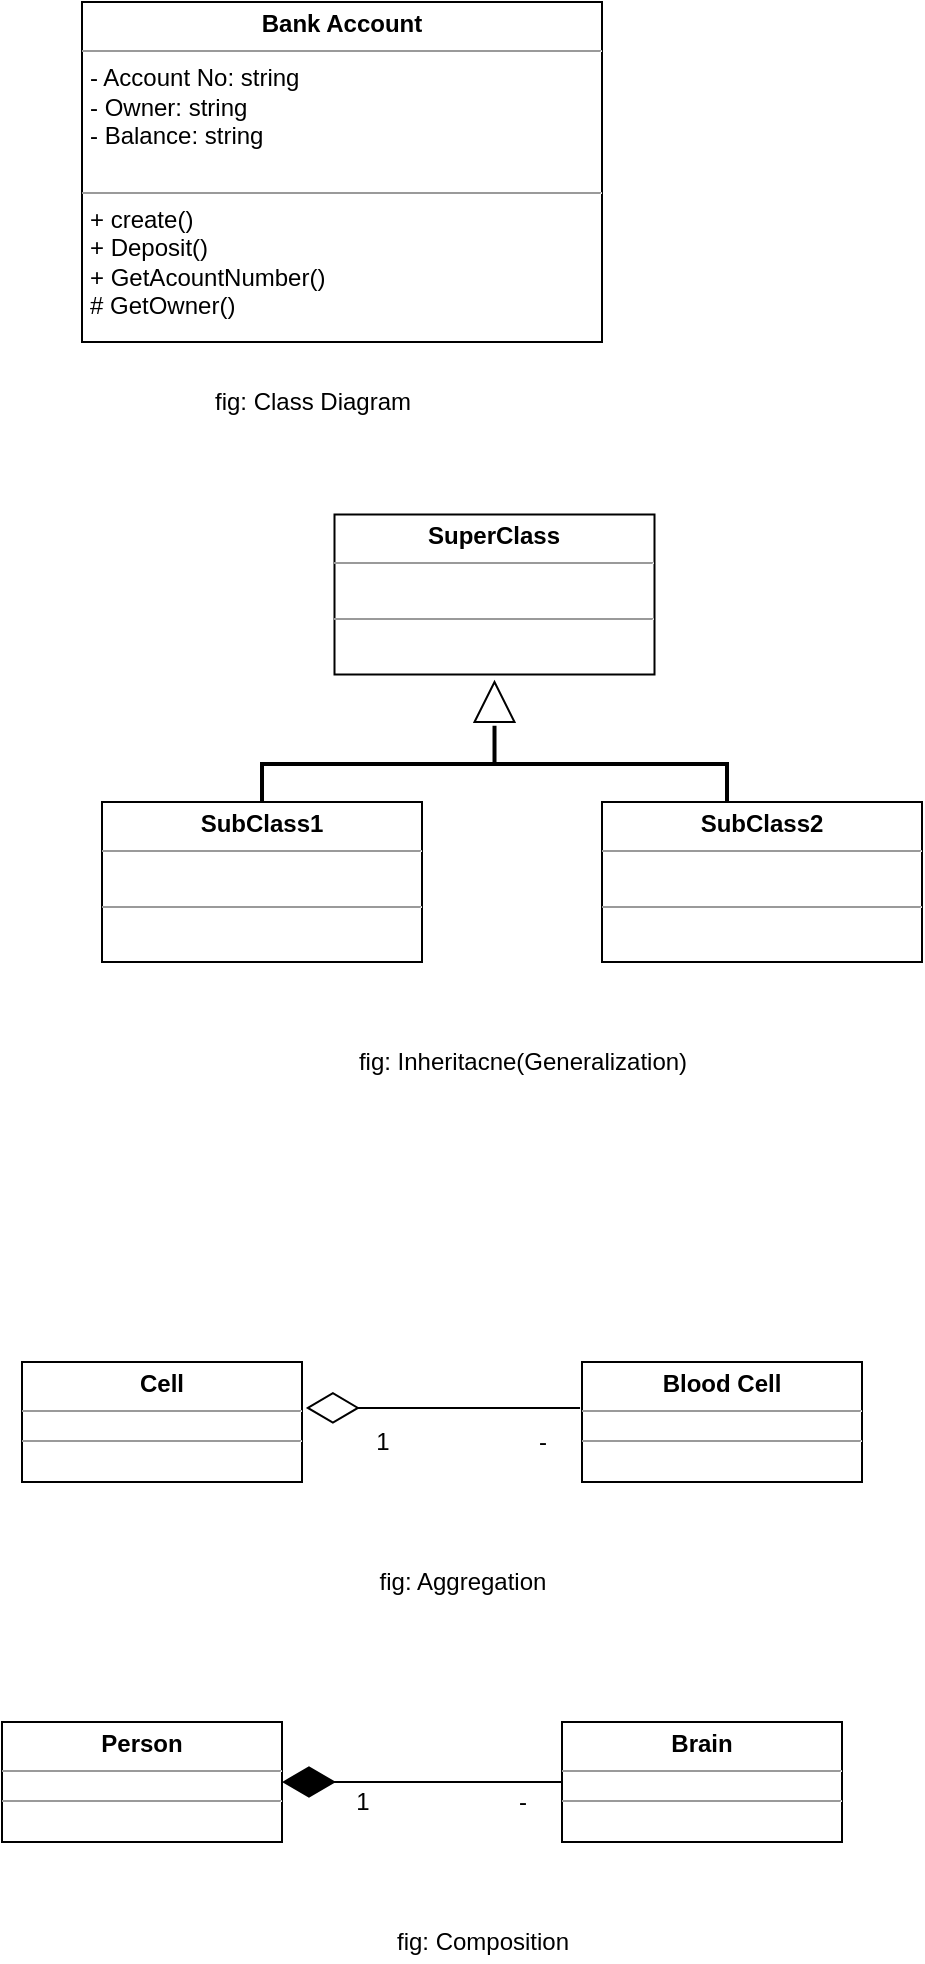 <mxfile version="15.0.6" type="github" pages="2">
  <diagram id="umKefwKCgidXAQDWAgCq" name="Page-1">
    <mxGraphModel dx="946" dy="645" grid="1" gridSize="10" guides="1" tooltips="1" connect="1" arrows="1" fold="1" page="1" pageScale="1" pageWidth="850" pageHeight="1100" math="0" shadow="0">
      <root>
        <mxCell id="0" />
        <mxCell id="1" parent="0" />
        <mxCell id="mswx60t-gOgvGwGnYbb7-6" value="&lt;p style=&quot;margin: 0px ; margin-top: 4px ; text-align: center&quot;&gt;&lt;b&gt;Bank Account&lt;/b&gt;&lt;/p&gt;&lt;hr size=&quot;1&quot;&gt;&lt;p style=&quot;margin: 0px ; margin-left: 4px&quot;&gt;- Account No: string&lt;/p&gt;&lt;p style=&quot;margin: 0px ; margin-left: 4px&quot;&gt;- Owner: string&lt;/p&gt;&lt;p style=&quot;margin: 0px ; margin-left: 4px&quot;&gt;- Balance: string&lt;/p&gt;&lt;p style=&quot;margin: 0px ; margin-left: 4px&quot;&gt;&lt;br&gt;&lt;/p&gt;&lt;hr size=&quot;1&quot;&gt;&lt;p style=&quot;margin: 0px ; margin-left: 4px&quot;&gt;+ create()&lt;/p&gt;&lt;p style=&quot;margin: 0px ; margin-left: 4px&quot;&gt;+ Deposit()&lt;/p&gt;&lt;p style=&quot;margin: 0px ; margin-left: 4px&quot;&gt;+ GetAcountNumber()&lt;/p&gt;&lt;p style=&quot;margin: 0px ; margin-left: 4px&quot;&gt;# GetOwner()&lt;/p&gt;" style="verticalAlign=top;align=left;overflow=fill;fontSize=12;fontFamily=Helvetica;html=1;" vertex="1" parent="1">
          <mxGeometry x="280" y="10" width="260" height="170" as="geometry" />
        </mxCell>
        <mxCell id="mswx60t-gOgvGwGnYbb7-7" value="fig: Class Diagram&lt;br&gt;" style="text;html=1;align=center;verticalAlign=middle;resizable=0;points=[];autosize=1;strokeColor=none;fillColor=none;" vertex="1" parent="1">
          <mxGeometry x="340" y="200" width="110" height="20" as="geometry" />
        </mxCell>
        <mxCell id="mswx60t-gOgvGwGnYbb7-10" value="&lt;p style=&quot;margin: 0px ; margin-top: 4px ; text-align: center&quot;&gt;&lt;b&gt;SuperClass&lt;/b&gt;&lt;/p&gt;&lt;hr size=&quot;1&quot;&gt;&lt;p style=&quot;margin: 0px ; margin-left: 4px&quot;&gt;&lt;br&gt;&lt;/p&gt;&lt;hr size=&quot;1&quot;&gt;&lt;p style=&quot;margin: 0px ; margin-left: 4px&quot;&gt;&lt;br&gt;&lt;/p&gt;" style="verticalAlign=top;align=left;overflow=fill;fontSize=12;fontFamily=Helvetica;html=1;" vertex="1" parent="1">
          <mxGeometry x="406.25" y="266.25" width="160" height="80" as="geometry" />
        </mxCell>
        <mxCell id="mswx60t-gOgvGwGnYbb7-12" value="&lt;p style=&quot;margin: 0px ; margin-top: 4px ; text-align: center&quot;&gt;&lt;b&gt;SubClass1&lt;/b&gt;&lt;/p&gt;&lt;hr size=&quot;1&quot;&gt;&lt;p style=&quot;margin: 0px ; margin-left: 4px&quot;&gt;&lt;br&gt;&lt;/p&gt;&lt;hr size=&quot;1&quot;&gt;&lt;p style=&quot;margin: 0px ; margin-left: 4px&quot;&gt;&lt;br&gt;&lt;/p&gt;" style="verticalAlign=top;align=left;overflow=fill;fontSize=12;fontFamily=Helvetica;html=1;" vertex="1" parent="1">
          <mxGeometry x="290" y="410" width="160" height="80" as="geometry" />
        </mxCell>
        <mxCell id="mswx60t-gOgvGwGnYbb7-13" value="&lt;p style=&quot;margin: 0px ; margin-top: 4px ; text-align: center&quot;&gt;&lt;b&gt;SubClass2&lt;/b&gt;&lt;/p&gt;&lt;hr size=&quot;1&quot;&gt;&lt;p style=&quot;margin: 0px ; margin-left: 4px&quot;&gt;&lt;br&gt;&lt;/p&gt;&lt;hr size=&quot;1&quot;&gt;&lt;p style=&quot;margin: 0px ; margin-left: 4px&quot;&gt;&lt;br&gt;&lt;/p&gt;" style="verticalAlign=top;align=left;overflow=fill;fontSize=12;fontFamily=Helvetica;html=1;" vertex="1" parent="1">
          <mxGeometry x="540" y="410" width="160" height="80" as="geometry" />
        </mxCell>
        <mxCell id="mswx60t-gOgvGwGnYbb7-14" value="" style="strokeWidth=2;html=1;shape=mxgraph.flowchart.annotation_2;align=left;labelPosition=right;pointerEvents=1;rotation=90;" vertex="1" parent="1">
          <mxGeometry x="467.19" y="274.69" width="38.13" height="232.5" as="geometry" />
        </mxCell>
        <mxCell id="mswx60t-gOgvGwGnYbb7-15" value="" style="triangle;whiteSpace=wrap;html=1;dashed=0;direction=south;rotation=-180;" vertex="1" parent="1">
          <mxGeometry x="476.25" y="350" width="20" height="20" as="geometry" />
        </mxCell>
        <mxCell id="mswx60t-gOgvGwGnYbb7-16" value="fig: Inheritacne(Generalization)" style="text;html=1;align=center;verticalAlign=middle;resizable=0;points=[];autosize=1;strokeColor=none;fillColor=none;" vertex="1" parent="1">
          <mxGeometry x="410" y="530" width="180" height="20" as="geometry" />
        </mxCell>
        <mxCell id="mswx60t-gOgvGwGnYbb7-17" value="&lt;p style=&quot;margin: 0px ; margin-top: 4px ; text-align: center&quot;&gt;&lt;b&gt;Cell&lt;/b&gt;&lt;/p&gt;&lt;hr size=&quot;1&quot;&gt;&lt;div style=&quot;height: 2px&quot;&gt;&lt;/div&gt;&lt;hr size=&quot;1&quot;&gt;&lt;div style=&quot;height: 2px&quot;&gt;&lt;/div&gt;" style="verticalAlign=top;align=left;overflow=fill;fontSize=12;fontFamily=Helvetica;html=1;" vertex="1" parent="1">
          <mxGeometry x="250" y="690" width="140" height="60" as="geometry" />
        </mxCell>
        <mxCell id="mswx60t-gOgvGwGnYbb7-18" value="&lt;p style=&quot;margin: 0px ; margin-top: 4px ; text-align: center&quot;&gt;&lt;b&gt;Blood Cell&lt;/b&gt;&lt;/p&gt;&lt;hr size=&quot;1&quot;&gt;&lt;div style=&quot;height: 2px&quot;&gt;&lt;/div&gt;&lt;hr size=&quot;1&quot;&gt;&lt;div style=&quot;height: 2px&quot;&gt;&lt;/div&gt;" style="verticalAlign=top;align=left;overflow=fill;fontSize=12;fontFamily=Helvetica;html=1;" vertex="1" parent="1">
          <mxGeometry x="530" y="690" width="140" height="60" as="geometry" />
        </mxCell>
        <mxCell id="mswx60t-gOgvGwGnYbb7-20" value="" style="endArrow=diamondThin;endFill=0;endSize=24;html=1;entryX=1.014;entryY=0.383;entryDx=0;entryDy=0;entryPerimeter=0;exitX=-0.007;exitY=0.383;exitDx=0;exitDy=0;exitPerimeter=0;" edge="1" parent="1" source="mswx60t-gOgvGwGnYbb7-18" target="mswx60t-gOgvGwGnYbb7-17">
          <mxGeometry width="160" relative="1" as="geometry">
            <mxPoint x="510" y="720" as="sourcePoint" />
            <mxPoint x="670" y="720" as="targetPoint" />
          </mxGeometry>
        </mxCell>
        <mxCell id="mswx60t-gOgvGwGnYbb7-21" value="1" style="text;html=1;align=center;verticalAlign=middle;resizable=0;points=[];autosize=1;strokeColor=none;fillColor=none;" vertex="1" parent="1">
          <mxGeometry x="420" y="720" width="20" height="20" as="geometry" />
        </mxCell>
        <mxCell id="mswx60t-gOgvGwGnYbb7-22" value="-" style="text;html=1;align=center;verticalAlign=middle;resizable=0;points=[];autosize=1;strokeColor=none;fillColor=none;" vertex="1" parent="1">
          <mxGeometry x="500" y="720" width="20" height="20" as="geometry" />
        </mxCell>
        <mxCell id="mswx60t-gOgvGwGnYbb7-23" value="fig: Aggregation" style="text;html=1;align=center;verticalAlign=middle;resizable=0;points=[];autosize=1;strokeColor=none;fillColor=none;" vertex="1" parent="1">
          <mxGeometry x="420" y="790" width="100" height="20" as="geometry" />
        </mxCell>
        <mxCell id="mswx60t-gOgvGwGnYbb7-26" value="&lt;p style=&quot;margin: 0px ; margin-top: 4px ; text-align: center&quot;&gt;&lt;b&gt;Person&lt;/b&gt;&lt;/p&gt;&lt;hr size=&quot;1&quot;&gt;&lt;div style=&quot;height: 2px&quot;&gt;&lt;/div&gt;&lt;hr size=&quot;1&quot;&gt;&lt;div style=&quot;height: 2px&quot;&gt;&lt;/div&gt;" style="verticalAlign=top;align=left;overflow=fill;fontSize=12;fontFamily=Helvetica;html=1;" vertex="1" parent="1">
          <mxGeometry x="240" y="870" width="140" height="60" as="geometry" />
        </mxCell>
        <mxCell id="mswx60t-gOgvGwGnYbb7-27" value="&lt;p style=&quot;margin: 0px ; margin-top: 4px ; text-align: center&quot;&gt;&lt;b&gt;Brain&lt;/b&gt;&lt;/p&gt;&lt;hr size=&quot;1&quot;&gt;&lt;div style=&quot;height: 2px&quot;&gt;&lt;/div&gt;&lt;hr size=&quot;1&quot;&gt;&lt;div style=&quot;height: 2px&quot;&gt;&lt;/div&gt;" style="verticalAlign=top;align=left;overflow=fill;fontSize=12;fontFamily=Helvetica;html=1;" vertex="1" parent="1">
          <mxGeometry x="520" y="870" width="140" height="60" as="geometry" />
        </mxCell>
        <mxCell id="mswx60t-gOgvGwGnYbb7-29" value="1" style="text;html=1;align=center;verticalAlign=middle;resizable=0;points=[];autosize=1;strokeColor=none;fillColor=none;" vertex="1" parent="1">
          <mxGeometry x="410" y="900" width="20" height="20" as="geometry" />
        </mxCell>
        <mxCell id="mswx60t-gOgvGwGnYbb7-30" value="-" style="text;html=1;align=center;verticalAlign=middle;resizable=0;points=[];autosize=1;strokeColor=none;fillColor=none;" vertex="1" parent="1">
          <mxGeometry x="490" y="900" width="20" height="20" as="geometry" />
        </mxCell>
        <mxCell id="mswx60t-gOgvGwGnYbb7-31" value="" style="endArrow=diamondThin;endFill=1;endSize=24;html=1;exitX=0;exitY=0.5;exitDx=0;exitDy=0;entryX=1;entryY=0.5;entryDx=0;entryDy=0;" edge="1" parent="1" source="mswx60t-gOgvGwGnYbb7-27" target="mswx60t-gOgvGwGnYbb7-26">
          <mxGeometry width="160" relative="1" as="geometry">
            <mxPoint x="380" y="900" as="sourcePoint" />
            <mxPoint x="430" y="860" as="targetPoint" />
          </mxGeometry>
        </mxCell>
        <mxCell id="mswx60t-gOgvGwGnYbb7-32" value="fig: Composition" style="text;html=1;align=center;verticalAlign=middle;resizable=0;points=[];autosize=1;strokeColor=none;fillColor=none;" vertex="1" parent="1">
          <mxGeometry x="430" y="970" width="100" height="20" as="geometry" />
        </mxCell>
      </root>
    </mxGraphModel>
  </diagram>
  <diagram id="Ea7HneAWZTHRwlwhmgQt" name="Page-2">
    <mxGraphModel dx="946" dy="645" grid="1" gridSize="10" guides="1" tooltips="1" connect="1" arrows="1" fold="1" page="1" pageScale="1" pageWidth="850" pageHeight="1100" math="0" shadow="0">
      <root>
        <mxCell id="Q_TgbnYzyzTUJOnJ-Pfa-0" />
        <mxCell id="Q_TgbnYzyzTUJOnJ-Pfa-1" parent="Q_TgbnYzyzTUJOnJ-Pfa-0" />
      </root>
    </mxGraphModel>
  </diagram>
</mxfile>
